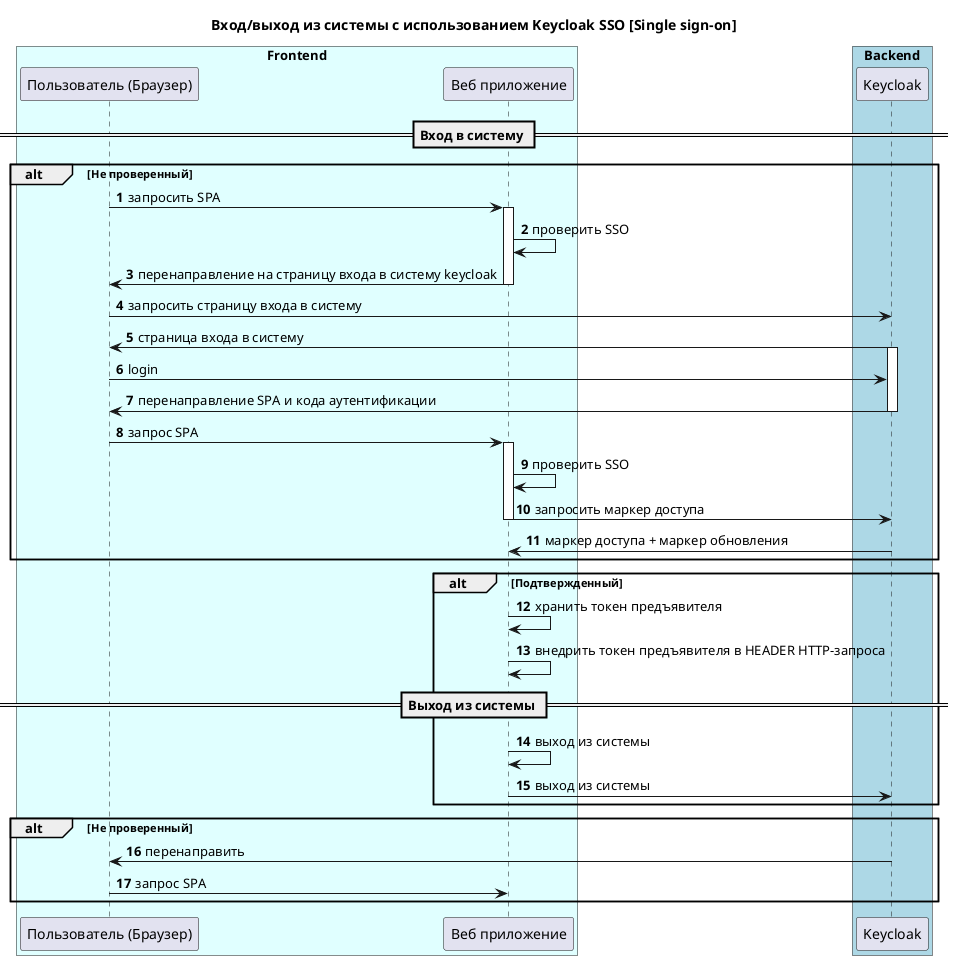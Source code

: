 @startuml
autonumber
title Вход/выход из системы с использованием Keycloak SSO [Single sign-on]

box "Frontend" #LightCyan
	participant "Пользователь (Браузер)" as Browser
	participant "Веб приложение" as WebApplication
end box
box "Backend" #LightBlue
	participant Keycloak
end box
== Вход в систему ==
alt Не проверенный
    Browser -> WebApplication : запросить SPA
    activate WebApplication
    WebApplication -> WebApplication : проверить SSO
    WebApplication -> Browser : перенаправление на страницу входа в систему keycloak
    deactivate WebApplication

    Browser -> Keycloak : запросить страницу входа в систему
    Keycloak -> Browser  : страница входа в систему
    activate Keycloak
    Browser -> Keycloak : login
    Keycloak -> Browser: перенаправление SPA и кода аутентификации
    deactivate Keycloak
    Browser -> WebApplication : запрос SPA
    activate WebApplication
    WebApplication -> WebApplication : проверить SSO
    WebApplication -> Keycloak : запросить маркер доступа
    deactivate WebApplication
    Keycloak -> WebApplication: маркер доступа + маркер обновления
end
alt Подтвержденный
    activate WebApplication
    WebApplication -> WebApplication : хранить токен предъявителя
    WebApplication -> WebApplication : внедрить токен предъявителя в HEADER HTTP-запроса
    == Выход из системы ==
    WebApplication -> WebApplication : выход из системы
    WebApplication -> Keycloak: выход из системы
    deactivate WebApplication
end
alt Не проверенный
    Keycloak -> Browser : перенаправить
    Browser -> WebApplication : запрос SPA
end
@enduml

